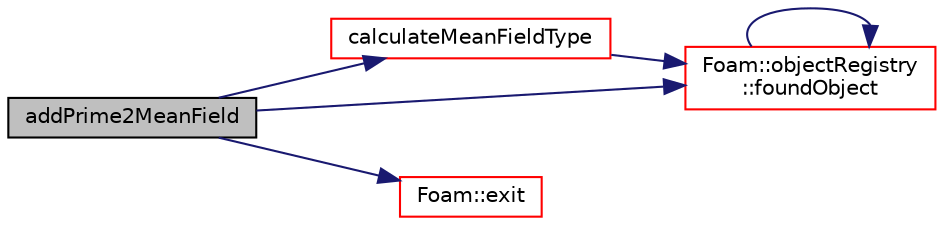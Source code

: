 digraph "addPrime2MeanField"
{
  bgcolor="transparent";
  edge [fontname="Helvetica",fontsize="10",labelfontname="Helvetica",labelfontsize="10"];
  node [fontname="Helvetica",fontsize="10",shape=record];
  rankdir="LR";
  Node197 [label="addPrime2MeanField",height=0.2,width=0.4,color="black", fillcolor="grey75", style="filled", fontcolor="black"];
  Node197 -> Node198 [color="midnightblue",fontsize="10",style="solid",fontname="Helvetica"];
  Node198 [label="calculateMeanFieldType",height=0.2,width=0.4,color="red",URL="$a24157.html#ad31e9eaf5820d00a8359a685a92d14db",tooltip="Calculate mean average fields. "];
  Node198 -> Node199 [color="midnightblue",fontsize="10",style="solid",fontname="Helvetica"];
  Node199 [label="Foam::objectRegistry\l::foundObject",height=0.2,width=0.4,color="red",URL="$a27433.html#afb1fd730975d12fa5bcd4252fbf2b92c",tooltip="Is the named Type found? "];
  Node199 -> Node199 [color="midnightblue",fontsize="10",style="solid",fontname="Helvetica"];
  Node197 -> Node254 [color="midnightblue",fontsize="10",style="solid",fontname="Helvetica"];
  Node254 [label="Foam::exit",height=0.2,width=0.4,color="red",URL="$a21851.html#a06ca7250d8e89caf05243ec094843642"];
  Node197 -> Node199 [color="midnightblue",fontsize="10",style="solid",fontname="Helvetica"];
}
